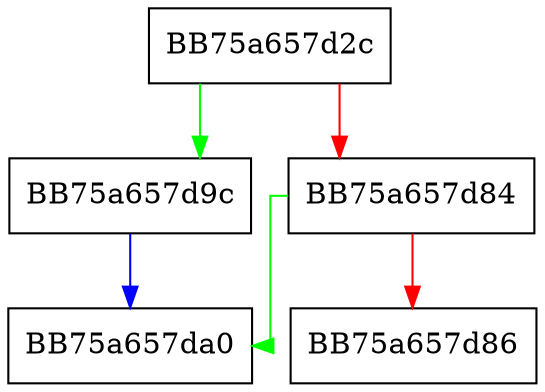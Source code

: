 digraph HUF_closeCStream {
  node [shape="box"];
  graph [splines=ortho];
  BB75a657d2c -> BB75a657d9c [color="green"];
  BB75a657d2c -> BB75a657d84 [color="red"];
  BB75a657d84 -> BB75a657da0 [color="green"];
  BB75a657d84 -> BB75a657d86 [color="red"];
  BB75a657d9c -> BB75a657da0 [color="blue"];
}